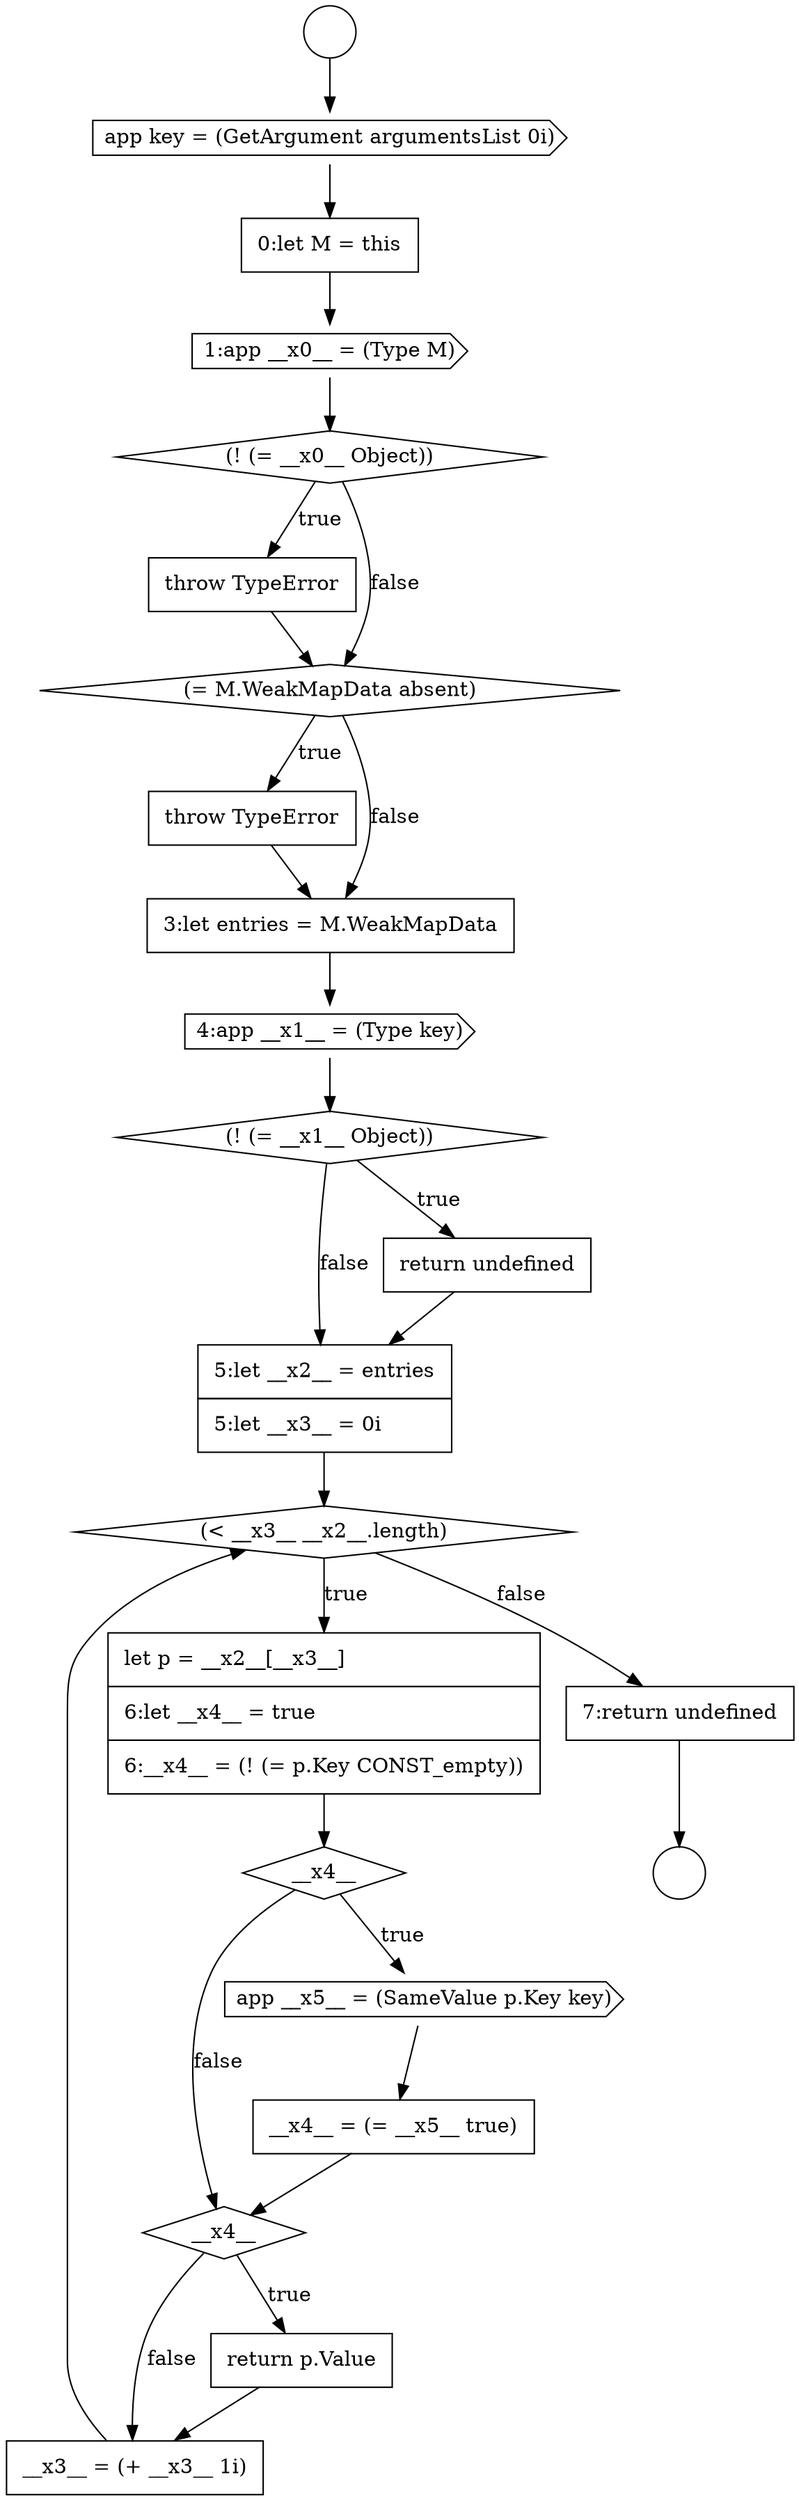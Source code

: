 digraph {
  node16261 [shape=none, margin=0, label=<<font color="black">
    <table border="0" cellborder="1" cellspacing="0" cellpadding="10">
      <tr><td align="left">throw TypeError</td></tr>
    </table>
  </font>> color="black" fillcolor="white" style=filled]
  node16268 [shape=none, margin=0, label=<<font color="black">
    <table border="0" cellborder="1" cellspacing="0" cellpadding="10">
      <tr><td align="left">let p = __x2__[__x3__]</td></tr>
      <tr><td align="left">6:let __x4__ = true</td></tr>
      <tr><td align="left">6:__x4__ = (! (= p.Key CONST_empty))</td></tr>
    </table>
  </font>> color="black" fillcolor="white" style=filled]
  node16272 [shape=diamond, label=<<font color="black">__x4__</font>> color="black" fillcolor="white" style=filled]
  node16255 [shape=cds, label=<<font color="black">app key = (GetArgument argumentsList 0i)</font>> color="black" fillcolor="white" style=filled]
  node16274 [shape=none, margin=0, label=<<font color="black">
    <table border="0" cellborder="1" cellspacing="0" cellpadding="10">
      <tr><td align="left">__x3__ = (+ __x3__ 1i)</td></tr>
    </table>
  </font>> color="black" fillcolor="white" style=filled]
  node16269 [shape=diamond, label=<<font color="black">__x4__</font>> color="black" fillcolor="white" style=filled]
  node16275 [shape=none, margin=0, label=<<font color="black">
    <table border="0" cellborder="1" cellspacing="0" cellpadding="10">
      <tr><td align="left">7:return undefined</td></tr>
    </table>
  </font>> color="black" fillcolor="white" style=filled]
  node16258 [shape=diamond, label=<<font color="black">(! (= __x0__ Object))</font>> color="black" fillcolor="white" style=filled]
  node16270 [shape=cds, label=<<font color="black">app __x5__ = (SameValue p.Key key)</font>> color="black" fillcolor="white" style=filled]
  node16253 [shape=circle label=" " color="black" fillcolor="white" style=filled]
  node16266 [shape=none, margin=0, label=<<font color="black">
    <table border="0" cellborder="1" cellspacing="0" cellpadding="10">
      <tr><td align="left">5:let __x2__ = entries</td></tr>
      <tr><td align="left">5:let __x3__ = 0i</td></tr>
    </table>
  </font>> color="black" fillcolor="white" style=filled]
  node16262 [shape=none, margin=0, label=<<font color="black">
    <table border="0" cellborder="1" cellspacing="0" cellpadding="10">
      <tr><td align="left">3:let entries = M.WeakMapData</td></tr>
    </table>
  </font>> color="black" fillcolor="white" style=filled]
  node16271 [shape=none, margin=0, label=<<font color="black">
    <table border="0" cellborder="1" cellspacing="0" cellpadding="10">
      <tr><td align="left">__x4__ = (= __x5__ true)</td></tr>
    </table>
  </font>> color="black" fillcolor="white" style=filled]
  node16259 [shape=none, margin=0, label=<<font color="black">
    <table border="0" cellborder="1" cellspacing="0" cellpadding="10">
      <tr><td align="left">throw TypeError</td></tr>
    </table>
  </font>> color="black" fillcolor="white" style=filled]
  node16264 [shape=diamond, label=<<font color="black">(! (= __x1__ Object))</font>> color="black" fillcolor="white" style=filled]
  node16265 [shape=none, margin=0, label=<<font color="black">
    <table border="0" cellborder="1" cellspacing="0" cellpadding="10">
      <tr><td align="left">return undefined</td></tr>
    </table>
  </font>> color="black" fillcolor="white" style=filled]
  node16260 [shape=diamond, label=<<font color="black">(= M.WeakMapData absent)</font>> color="black" fillcolor="white" style=filled]
  node16263 [shape=cds, label=<<font color="black">4:app __x1__ = (Type key)</font>> color="black" fillcolor="white" style=filled]
  node16273 [shape=none, margin=0, label=<<font color="black">
    <table border="0" cellborder="1" cellspacing="0" cellpadding="10">
      <tr><td align="left">return p.Value</td></tr>
    </table>
  </font>> color="black" fillcolor="white" style=filled]
  node16257 [shape=cds, label=<<font color="black">1:app __x0__ = (Type M)</font>> color="black" fillcolor="white" style=filled]
  node16267 [shape=diamond, label=<<font color="black">(&lt; __x3__ __x2__.length)</font>> color="black" fillcolor="white" style=filled]
  node16256 [shape=none, margin=0, label=<<font color="black">
    <table border="0" cellborder="1" cellspacing="0" cellpadding="10">
      <tr><td align="left">0:let M = this</td></tr>
    </table>
  </font>> color="black" fillcolor="white" style=filled]
  node16254 [shape=circle label=" " color="black" fillcolor="white" style=filled]
  node16271 -> node16272 [ color="black"]
  node16265 -> node16266 [ color="black"]
  node16258 -> node16259 [label=<<font color="black">true</font>> color="black"]
  node16258 -> node16260 [label=<<font color="black">false</font>> color="black"]
  node16272 -> node16273 [label=<<font color="black">true</font>> color="black"]
  node16272 -> node16274 [label=<<font color="black">false</font>> color="black"]
  node16261 -> node16262 [ color="black"]
  node16273 -> node16274 [ color="black"]
  node16262 -> node16263 [ color="black"]
  node16253 -> node16255 [ color="black"]
  node16256 -> node16257 [ color="black"]
  node16264 -> node16265 [label=<<font color="black">true</font>> color="black"]
  node16264 -> node16266 [label=<<font color="black">false</font>> color="black"]
  node16260 -> node16261 [label=<<font color="black">true</font>> color="black"]
  node16260 -> node16262 [label=<<font color="black">false</font>> color="black"]
  node16259 -> node16260 [ color="black"]
  node16267 -> node16268 [label=<<font color="black">true</font>> color="black"]
  node16267 -> node16275 [label=<<font color="black">false</font>> color="black"]
  node16257 -> node16258 [ color="black"]
  node16269 -> node16270 [label=<<font color="black">true</font>> color="black"]
  node16269 -> node16272 [label=<<font color="black">false</font>> color="black"]
  node16266 -> node16267 [ color="black"]
  node16274 -> node16267 [ color="black"]
  node16270 -> node16271 [ color="black"]
  node16268 -> node16269 [ color="black"]
  node16275 -> node16254 [ color="black"]
  node16263 -> node16264 [ color="black"]
  node16255 -> node16256 [ color="black"]
}
